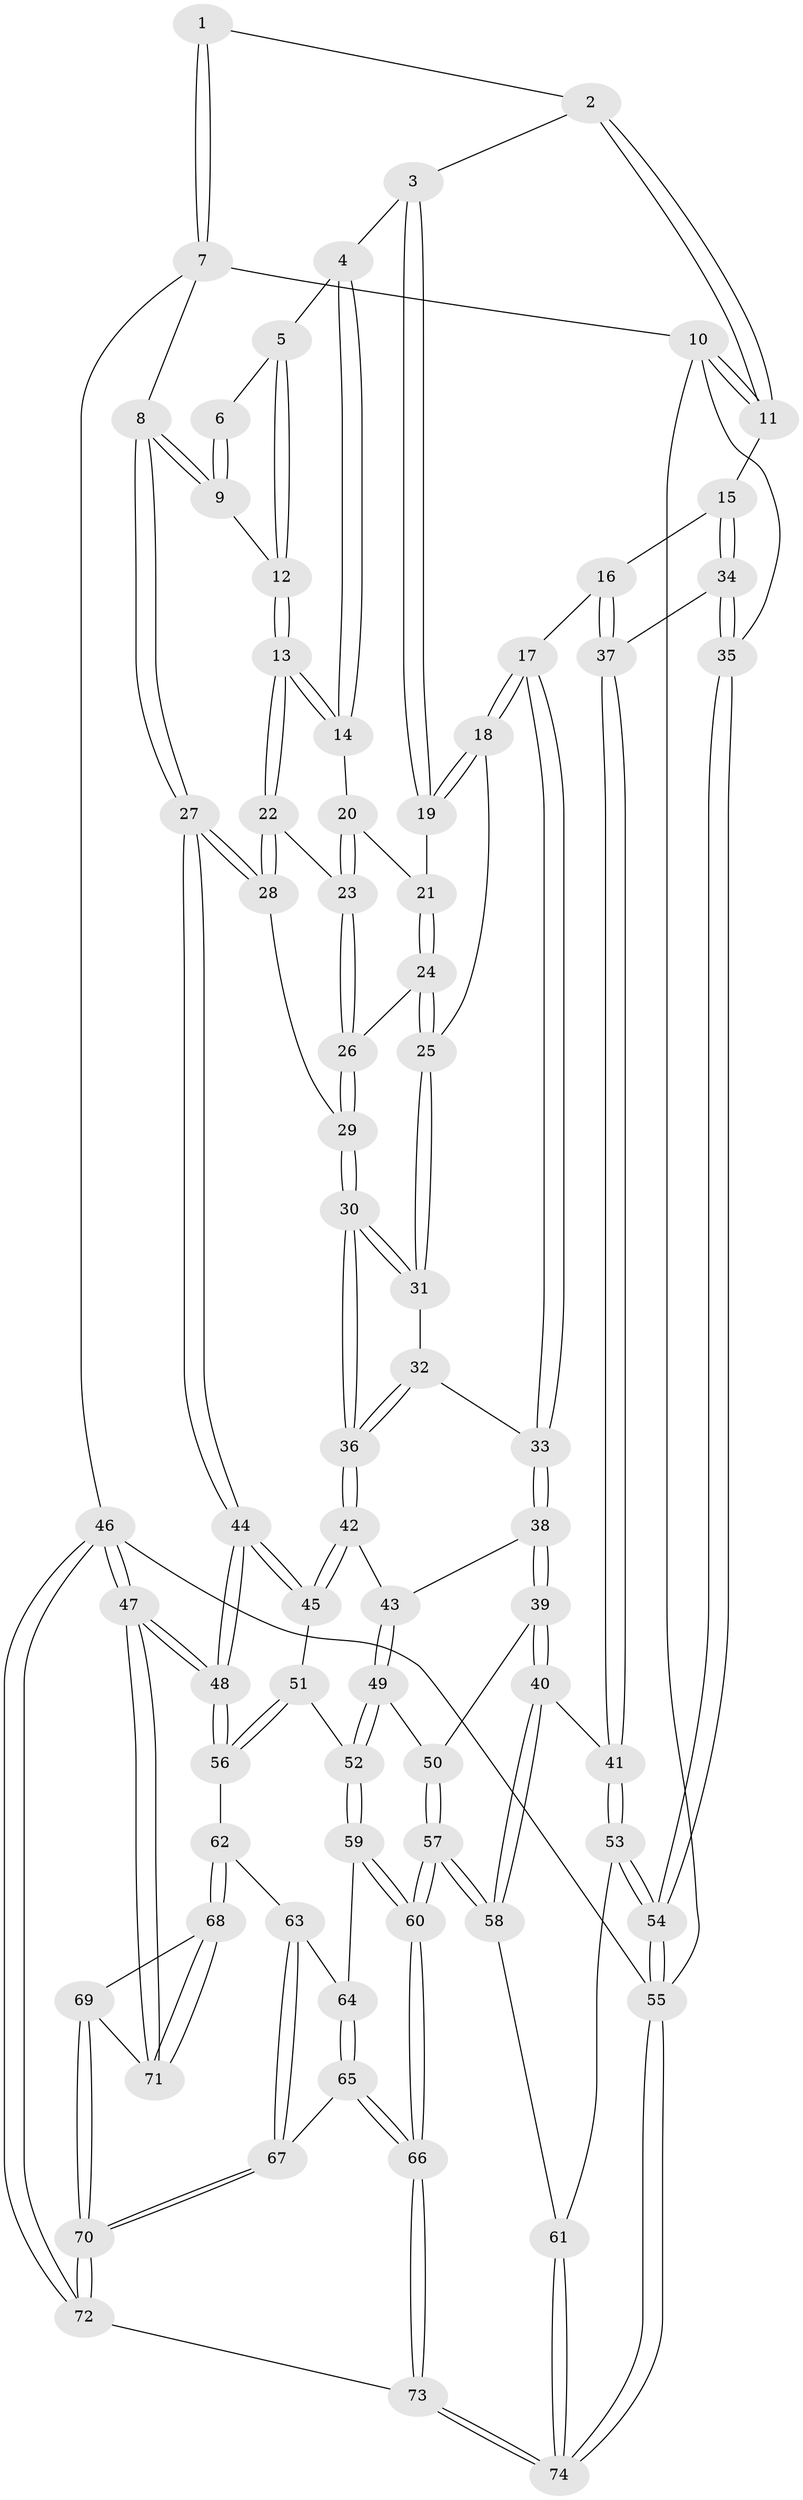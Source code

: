 // Generated by graph-tools (version 1.1) at 2025/27/03/09/25 03:27:10]
// undirected, 74 vertices, 182 edges
graph export_dot {
graph [start="1"]
  node [color=gray90,style=filled];
  1 [pos="+0.9304485487797057+0"];
  2 [pos="+0.7154347902199945+0"];
  3 [pos="+0.7022741971647716+0"];
  4 [pos="+0.7583805107543901+0.026744723937884476"];
  5 [pos="+0.8625714142968328+0.06717023019366283"];
  6 [pos="+0.8898372856625075+0.04025477202323275"];
  7 [pos="+1+0"];
  8 [pos="+1+0.09628619359488946"];
  9 [pos="+1+0.12109612870846558"];
  10 [pos="+0+0"];
  11 [pos="+0+0"];
  12 [pos="+0.8964835548456188+0.1478590290026171"];
  13 [pos="+0.8592257090742776+0.17624931410980343"];
  14 [pos="+0.7766191878728261+0.08155749703667345"];
  15 [pos="+0.11274671323834105+0"];
  16 [pos="+0.2834477239575425+0.15141222858947032"];
  17 [pos="+0.32662589292226596+0.17086534975927548"];
  18 [pos="+0.5301437539278725+0.12883583404792273"];
  19 [pos="+0.6252290905404351+0.08022722695520476"];
  20 [pos="+0.7563519685378343+0.14211414153966254"];
  21 [pos="+0.6852167137294558+0.1652837118325611"];
  22 [pos="+0.8525414475251721+0.18954070326996972"];
  23 [pos="+0.7875564849724411+0.18854390505404664"];
  24 [pos="+0.7033313437868546+0.22469376050398387"];
  25 [pos="+0.6496332869356618+0.2724090236396015"];
  26 [pos="+0.7077921593888223+0.22567461308851391"];
  27 [pos="+1+0.3360154798198759"];
  28 [pos="+0.8696183803472765+0.37103059421361695"];
  29 [pos="+0.8639607357577189+0.3746906777234126"];
  30 [pos="+0.8058994584246615+0.4401113761223936"];
  31 [pos="+0.6457061572949852+0.2823851721824283"];
  32 [pos="+0.5859271917509872+0.32480601818611643"];
  33 [pos="+0.48603158329037244+0.3729878972489156"];
  34 [pos="+0.04249656411762879+0.5269049997223219"];
  35 [pos="+0+0.5433763111720767"];
  36 [pos="+0.7978267334738027+0.4556735370809898"];
  37 [pos="+0.1832508656948094+0.5427717996794783"];
  38 [pos="+0.48650102149587926+0.3755290767796712"];
  39 [pos="+0.4158519525460166+0.600489177596707"];
  40 [pos="+0.3839475983980225+0.6123012024447504"];
  41 [pos="+0.2280504245538598+0.5914395611954436"];
  42 [pos="+0.7920549930202201+0.46941201024157375"];
  43 [pos="+0.6792558321209651+0.48258850499172884"];
  44 [pos="+1+0.6716124205566545"];
  45 [pos="+0.8259877145888275+0.5882538623653716"];
  46 [pos="+1+1"];
  47 [pos="+1+0.8914564921218876"];
  48 [pos="+1+0.7490838065666463"];
  49 [pos="+0.5450477247359754+0.6454652670905876"];
  50 [pos="+0.48800087670076286+0.6305201269417692"];
  51 [pos="+0.8067517261251865+0.6284379067030198"];
  52 [pos="+0.6134517751709784+0.7070278964936704"];
  53 [pos="+0.14706354412977918+0.8157340470734131"];
  54 [pos="+0+1"];
  55 [pos="+0+1"];
  56 [pos="+0.8326723196485332+0.7495088332999367"];
  57 [pos="+0.4798102608621096+0.9195261658645094"];
  58 [pos="+0.3752022912158277+0.8534881941779091"];
  59 [pos="+0.6156670735779419+0.7251943733499042"];
  60 [pos="+0.5070769539064314+0.9427271112524249"];
  61 [pos="+0.270724220880409+0.8805547352250573"];
  62 [pos="+0.8255547046894918+0.7824148575494392"];
  63 [pos="+0.729521238484119+0.8088168029198763"];
  64 [pos="+0.6897201218579858+0.7985562362242178"];
  65 [pos="+0.6587369387158001+0.9083653339375596"];
  66 [pos="+0.5213252044137849+0.9778398480021044"];
  67 [pos="+0.7436345741862911+0.9156387689944867"];
  68 [pos="+0.8286909774145921+0.7895947661681737"];
  69 [pos="+0.8310053567707282+0.9311170846525987"];
  70 [pos="+0.8089835893883547+0.958204134257413"];
  71 [pos="+1+0.8866988047528389"];
  72 [pos="+0.7844898794096542+1"];
  73 [pos="+0.5253529955853331+1"];
  74 [pos="+0.2552474485152126+1"];
  1 -- 2;
  1 -- 7;
  1 -- 7;
  2 -- 3;
  2 -- 11;
  2 -- 11;
  3 -- 4;
  3 -- 19;
  3 -- 19;
  4 -- 5;
  4 -- 14;
  4 -- 14;
  5 -- 6;
  5 -- 12;
  5 -- 12;
  6 -- 9;
  6 -- 9;
  7 -- 8;
  7 -- 10;
  7 -- 46;
  8 -- 9;
  8 -- 9;
  8 -- 27;
  8 -- 27;
  9 -- 12;
  10 -- 11;
  10 -- 11;
  10 -- 35;
  10 -- 55;
  11 -- 15;
  12 -- 13;
  12 -- 13;
  13 -- 14;
  13 -- 14;
  13 -- 22;
  13 -- 22;
  14 -- 20;
  15 -- 16;
  15 -- 34;
  15 -- 34;
  16 -- 17;
  16 -- 37;
  16 -- 37;
  17 -- 18;
  17 -- 18;
  17 -- 33;
  17 -- 33;
  18 -- 19;
  18 -- 19;
  18 -- 25;
  19 -- 21;
  20 -- 21;
  20 -- 23;
  20 -- 23;
  21 -- 24;
  21 -- 24;
  22 -- 23;
  22 -- 28;
  22 -- 28;
  23 -- 26;
  23 -- 26;
  24 -- 25;
  24 -- 25;
  24 -- 26;
  25 -- 31;
  25 -- 31;
  26 -- 29;
  26 -- 29;
  27 -- 28;
  27 -- 28;
  27 -- 44;
  27 -- 44;
  28 -- 29;
  29 -- 30;
  29 -- 30;
  30 -- 31;
  30 -- 31;
  30 -- 36;
  30 -- 36;
  31 -- 32;
  32 -- 33;
  32 -- 36;
  32 -- 36;
  33 -- 38;
  33 -- 38;
  34 -- 35;
  34 -- 35;
  34 -- 37;
  35 -- 54;
  35 -- 54;
  36 -- 42;
  36 -- 42;
  37 -- 41;
  37 -- 41;
  38 -- 39;
  38 -- 39;
  38 -- 43;
  39 -- 40;
  39 -- 40;
  39 -- 50;
  40 -- 41;
  40 -- 58;
  40 -- 58;
  41 -- 53;
  41 -- 53;
  42 -- 43;
  42 -- 45;
  42 -- 45;
  43 -- 49;
  43 -- 49;
  44 -- 45;
  44 -- 45;
  44 -- 48;
  44 -- 48;
  45 -- 51;
  46 -- 47;
  46 -- 47;
  46 -- 72;
  46 -- 72;
  46 -- 55;
  47 -- 48;
  47 -- 48;
  47 -- 71;
  47 -- 71;
  48 -- 56;
  48 -- 56;
  49 -- 50;
  49 -- 52;
  49 -- 52;
  50 -- 57;
  50 -- 57;
  51 -- 52;
  51 -- 56;
  51 -- 56;
  52 -- 59;
  52 -- 59;
  53 -- 54;
  53 -- 54;
  53 -- 61;
  54 -- 55;
  54 -- 55;
  55 -- 74;
  55 -- 74;
  56 -- 62;
  57 -- 58;
  57 -- 58;
  57 -- 60;
  57 -- 60;
  58 -- 61;
  59 -- 60;
  59 -- 60;
  59 -- 64;
  60 -- 66;
  60 -- 66;
  61 -- 74;
  61 -- 74;
  62 -- 63;
  62 -- 68;
  62 -- 68;
  63 -- 64;
  63 -- 67;
  63 -- 67;
  64 -- 65;
  64 -- 65;
  65 -- 66;
  65 -- 66;
  65 -- 67;
  66 -- 73;
  66 -- 73;
  67 -- 70;
  67 -- 70;
  68 -- 69;
  68 -- 71;
  68 -- 71;
  69 -- 70;
  69 -- 70;
  69 -- 71;
  70 -- 72;
  70 -- 72;
  72 -- 73;
  73 -- 74;
  73 -- 74;
}

